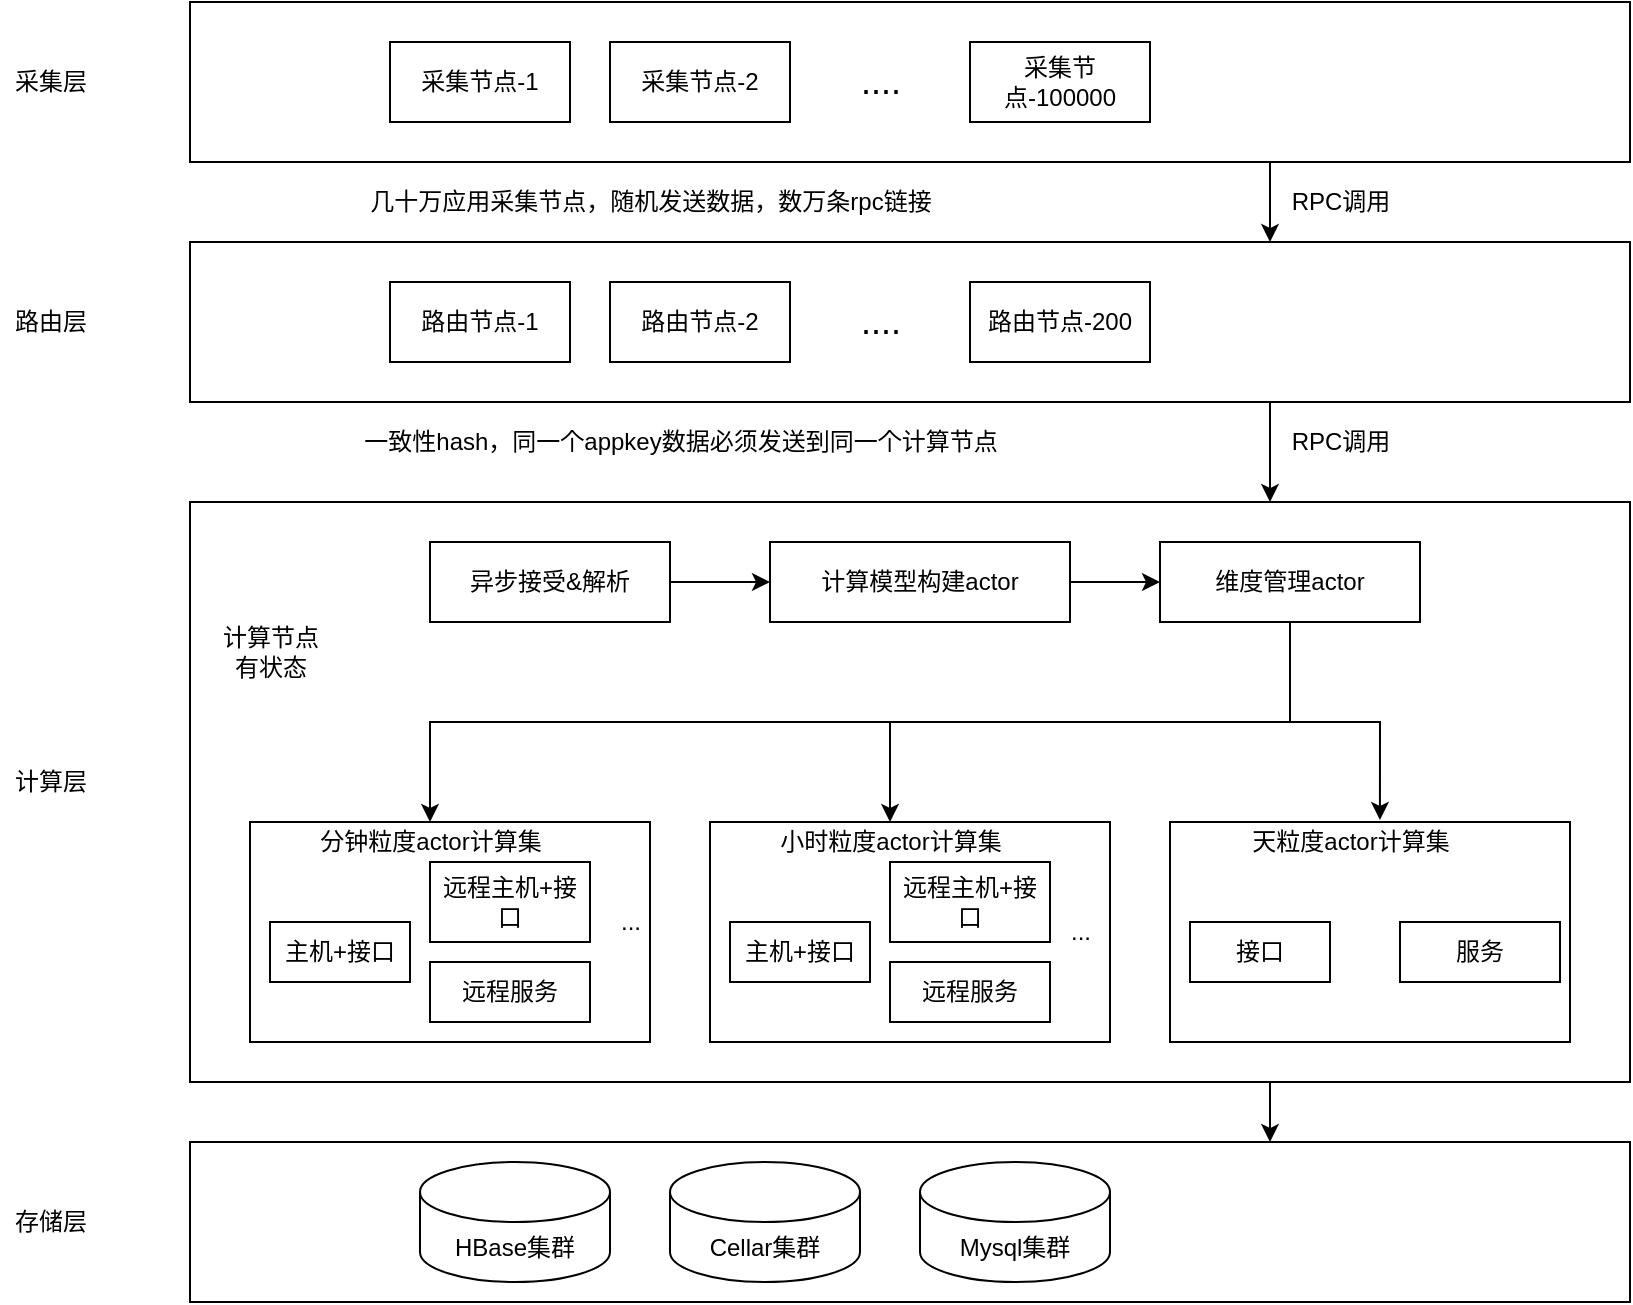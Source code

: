 <mxfile version="13.10.0" type="embed" pages="2">
    <diagram id="3An-12R-vcHjeYbKUcpQ" name="美团octo万亿级数据中心计算引擎">
        <mxGraphModel dx="898" dy="680" grid="1" gridSize="10" guides="1" tooltips="1" connect="1" arrows="1" fold="1" page="1" pageScale="1" pageWidth="850" pageHeight="1100" math="0" shadow="0">
            <root>
                <mxCell id="0"/>
                <mxCell id="1" parent="0"/>
                <mxCell id="46" style="edgeStyle=orthogonalEdgeStyle;rounded=0;orthogonalLoop=1;jettySize=auto;html=1;exitX=0.75;exitY=1;exitDx=0;exitDy=0;entryX=0.75;entryY=0;entryDx=0;entryDy=0;" edge="1" parent="1" source="2" target="8">
                    <mxGeometry relative="1" as="geometry"/>
                </mxCell>
                <mxCell id="2" value="" style="rounded=0;whiteSpace=wrap;html=1;" vertex="1" parent="1">
                    <mxGeometry x="120" y="170" width="720" height="80" as="geometry"/>
                </mxCell>
                <mxCell id="3" value="采集节点-1" style="rounded=0;whiteSpace=wrap;html=1;fillColor=#ffffff;" vertex="1" parent="1">
                    <mxGeometry x="220" y="190" width="90" height="40" as="geometry"/>
                </mxCell>
                <mxCell id="4" value="采集节点-2" style="rounded=0;whiteSpace=wrap;html=1;fillColor=#ffffff;" vertex="1" parent="1">
                    <mxGeometry x="330" y="190" width="90" height="40" as="geometry"/>
                </mxCell>
                <mxCell id="5" value="采集节点-100000" style="rounded=0;whiteSpace=wrap;html=1;fillColor=#ffffff;" vertex="1" parent="1">
                    <mxGeometry x="510" y="190" width="90" height="40" as="geometry"/>
                </mxCell>
                <mxCell id="6" value="&lt;span style=&quot;font-size: 18px&quot;&gt;....&lt;/span&gt;" style="text;html=1;align=center;verticalAlign=middle;resizable=0;points=[];autosize=1;" vertex="1" parent="1">
                    <mxGeometry x="445" y="200" width="40" height="20" as="geometry"/>
                </mxCell>
                <mxCell id="47" style="edgeStyle=orthogonalEdgeStyle;rounded=0;orthogonalLoop=1;jettySize=auto;html=1;exitX=0.75;exitY=1;exitDx=0;exitDy=0;entryX=0.75;entryY=0;entryDx=0;entryDy=0;" edge="1" parent="1" source="8" target="44">
                    <mxGeometry relative="1" as="geometry"/>
                </mxCell>
                <mxCell id="8" value="" style="rounded=0;whiteSpace=wrap;html=1;" vertex="1" parent="1">
                    <mxGeometry x="120" y="290" width="720" height="80" as="geometry"/>
                </mxCell>
                <mxCell id="9" value="一致性hash，同一个appkey数据必须发送到同一个计算节点" style="text;html=1;align=center;verticalAlign=middle;resizable=0;points=[];autosize=1;" vertex="1" parent="1">
                    <mxGeometry x="200" y="380" width="330" height="20" as="geometry"/>
                </mxCell>
                <mxCell id="10" value="路由节点-1" style="rounded=0;whiteSpace=wrap;html=1;fillColor=#ffffff;" vertex="1" parent="1">
                    <mxGeometry x="220" y="310" width="90" height="40" as="geometry"/>
                </mxCell>
                <mxCell id="11" value="路由节点-2" style="rounded=0;whiteSpace=wrap;html=1;fillColor=#ffffff;" vertex="1" parent="1">
                    <mxGeometry x="330" y="310" width="90" height="40" as="geometry"/>
                </mxCell>
                <mxCell id="12" value="路由节点-200" style="rounded=0;whiteSpace=wrap;html=1;fillColor=#ffffff;" vertex="1" parent="1">
                    <mxGeometry x="510" y="310" width="90" height="40" as="geometry"/>
                </mxCell>
                <mxCell id="13" value="&lt;span style=&quot;font-size: 18px&quot;&gt;....&lt;/span&gt;" style="text;html=1;align=center;verticalAlign=middle;resizable=0;points=[];autosize=1;" vertex="1" parent="1">
                    <mxGeometry x="445" y="320" width="40" height="20" as="geometry"/>
                </mxCell>
                <mxCell id="14" value="几十万应用采集节点，随机发送数据，数万条rpc链接" style="text;html=1;align=center;verticalAlign=middle;resizable=0;points=[];autosize=1;" vertex="1" parent="1">
                    <mxGeometry x="200" y="260" width="300" height="20" as="geometry"/>
                </mxCell>
                <mxCell id="36" style="edgeStyle=orthogonalEdgeStyle;rounded=0;orthogonalLoop=1;jettySize=auto;html=1;exitX=1;exitY=0.5;exitDx=0;exitDy=0;entryX=0;entryY=0.5;entryDx=0;entryDy=0;" edge="1" parent="1" source="15" target="16">
                    <mxGeometry relative="1" as="geometry"/>
                </mxCell>
                <mxCell id="15" value="异步接受&amp;amp;解析" style="rounded=0;whiteSpace=wrap;html=1;fillColor=#ffffff;" vertex="1" parent="1">
                    <mxGeometry x="240" y="440" width="120" height="40" as="geometry"/>
                </mxCell>
                <mxCell id="37" style="edgeStyle=orthogonalEdgeStyle;rounded=0;orthogonalLoop=1;jettySize=auto;html=1;exitX=1;exitY=0.5;exitDx=0;exitDy=0;entryX=0;entryY=0.5;entryDx=0;entryDy=0;" edge="1" parent="1" source="16" target="17">
                    <mxGeometry relative="1" as="geometry"/>
                </mxCell>
                <mxCell id="16" value="计算模型构建actor" style="rounded=0;whiteSpace=wrap;html=1;fillColor=#ffffff;" vertex="1" parent="1">
                    <mxGeometry x="410" y="440" width="150" height="40" as="geometry"/>
                </mxCell>
                <mxCell id="38" style="edgeStyle=orthogonalEdgeStyle;rounded=0;orthogonalLoop=1;jettySize=auto;html=1;exitX=0.5;exitY=1;exitDx=0;exitDy=0;" edge="1" parent="1" source="17" target="19">
                    <mxGeometry relative="1" as="geometry"/>
                </mxCell>
                <mxCell id="39" style="edgeStyle=orthogonalEdgeStyle;rounded=0;orthogonalLoop=1;jettySize=auto;html=1;exitX=0.5;exitY=1;exitDx=0;exitDy=0;" edge="1" parent="1" source="17" target="25">
                    <mxGeometry relative="1" as="geometry"/>
                </mxCell>
                <mxCell id="40" style="edgeStyle=orthogonalEdgeStyle;rounded=0;orthogonalLoop=1;jettySize=auto;html=1;exitX=0.5;exitY=1;exitDx=0;exitDy=0;entryX=0.636;entryY=-0.05;entryDx=0;entryDy=0;entryPerimeter=0;" edge="1" parent="1" source="17" target="31">
                    <mxGeometry relative="1" as="geometry"/>
                </mxCell>
                <mxCell id="17" value="维度管理actor" style="rounded=0;whiteSpace=wrap;html=1;fillColor=#ffffff;" vertex="1" parent="1">
                    <mxGeometry x="605" y="440" width="130" height="40" as="geometry"/>
                </mxCell>
                <mxCell id="18" value="" style="rounded=0;whiteSpace=wrap;html=1;fillColor=#ffffff;" vertex="1" parent="1">
                    <mxGeometry x="150" y="580" width="200" height="110" as="geometry"/>
                </mxCell>
                <mxCell id="19" value="分钟粒度actor计算集" style="text;html=1;align=center;verticalAlign=middle;resizable=0;points=[];autosize=1;" vertex="1" parent="1">
                    <mxGeometry x="175" y="580" width="130" height="20" as="geometry"/>
                </mxCell>
                <mxCell id="20" value="主机+接口" style="rounded=0;whiteSpace=wrap;html=1;fillColor=#ffffff;" vertex="1" parent="1">
                    <mxGeometry x="160" y="630" width="70" height="30" as="geometry"/>
                </mxCell>
                <mxCell id="21" value="远程主机+接口" style="rounded=0;whiteSpace=wrap;html=1;fillColor=#ffffff;" vertex="1" parent="1">
                    <mxGeometry x="240" y="600" width="80" height="40" as="geometry"/>
                </mxCell>
                <mxCell id="22" value="远程服务" style="rounded=0;whiteSpace=wrap;html=1;fillColor=#ffffff;" vertex="1" parent="1">
                    <mxGeometry x="240" y="650" width="80" height="30" as="geometry"/>
                </mxCell>
                <mxCell id="23" value="..." style="text;html=1;align=center;verticalAlign=middle;resizable=0;points=[];autosize=1;" vertex="1" parent="1">
                    <mxGeometry x="325" y="620" width="30" height="20" as="geometry"/>
                </mxCell>
                <mxCell id="24" value="" style="rounded=0;whiteSpace=wrap;html=1;fillColor=#ffffff;" vertex="1" parent="1">
                    <mxGeometry x="380" y="580" width="200" height="110" as="geometry"/>
                </mxCell>
                <mxCell id="25" value="小时粒度actor计算集" style="text;html=1;align=center;verticalAlign=middle;resizable=0;points=[];autosize=1;" vertex="1" parent="1">
                    <mxGeometry x="405" y="580" width="130" height="20" as="geometry"/>
                </mxCell>
                <mxCell id="26" value="主机+接口" style="rounded=0;whiteSpace=wrap;html=1;fillColor=#ffffff;" vertex="1" parent="1">
                    <mxGeometry x="390" y="630" width="70" height="30" as="geometry"/>
                </mxCell>
                <mxCell id="27" value="远程主机+接口" style="rounded=0;whiteSpace=wrap;html=1;fillColor=#ffffff;" vertex="1" parent="1">
                    <mxGeometry x="470" y="600" width="80" height="40" as="geometry"/>
                </mxCell>
                <mxCell id="28" value="远程服务" style="rounded=0;whiteSpace=wrap;html=1;fillColor=#ffffff;" vertex="1" parent="1">
                    <mxGeometry x="470" y="650" width="80" height="30" as="geometry"/>
                </mxCell>
                <mxCell id="29" value="..." style="text;html=1;align=center;verticalAlign=middle;resizable=0;points=[];autosize=1;" vertex="1" parent="1">
                    <mxGeometry x="550" y="625" width="30" height="20" as="geometry"/>
                </mxCell>
                <mxCell id="30" value="" style="rounded=0;whiteSpace=wrap;html=1;fillColor=#ffffff;" vertex="1" parent="1">
                    <mxGeometry x="610" y="580" width="200" height="110" as="geometry"/>
                </mxCell>
                <mxCell id="31" value="天粒度actor计算集" style="text;html=1;align=center;verticalAlign=middle;resizable=0;points=[];autosize=1;" vertex="1" parent="1">
                    <mxGeometry x="645" y="580" width="110" height="20" as="geometry"/>
                </mxCell>
                <mxCell id="32" value="接口" style="rounded=0;whiteSpace=wrap;html=1;fillColor=#ffffff;" vertex="1" parent="1">
                    <mxGeometry x="620" y="630" width="70" height="30" as="geometry"/>
                </mxCell>
                <mxCell id="34" value="服务" style="rounded=0;whiteSpace=wrap;html=1;fillColor=#ffffff;" vertex="1" parent="1">
                    <mxGeometry x="725" y="630" width="80" height="30" as="geometry"/>
                </mxCell>
                <mxCell id="41" value="HBase集群" style="shape=cylinder3;whiteSpace=wrap;html=1;boundedLbl=1;backgroundOutline=1;size=15;fillColor=#ffffff;" vertex="1" parent="1">
                    <mxGeometry x="235" y="750" width="95" height="60" as="geometry"/>
                </mxCell>
                <mxCell id="42" value="Cellar集群" style="shape=cylinder3;whiteSpace=wrap;html=1;boundedLbl=1;backgroundOutline=1;size=15;fillColor=#ffffff;" vertex="1" parent="1">
                    <mxGeometry x="360" y="750" width="95" height="60" as="geometry"/>
                </mxCell>
                <mxCell id="43" value="Mysql集群" style="shape=cylinder3;whiteSpace=wrap;html=1;boundedLbl=1;backgroundOutline=1;size=15;fillColor=#ffffff;" vertex="1" parent="1">
                    <mxGeometry x="485" y="750" width="95" height="60" as="geometry"/>
                </mxCell>
                <mxCell id="51" style="edgeStyle=orthogonalEdgeStyle;rounded=0;orthogonalLoop=1;jettySize=auto;html=1;exitX=0.75;exitY=1;exitDx=0;exitDy=0;entryX=0.75;entryY=0;entryDx=0;entryDy=0;" edge="1" parent="1" source="44" target="45">
                    <mxGeometry relative="1" as="geometry"/>
                </mxCell>
                <mxCell id="44" value="" style="rounded=0;whiteSpace=wrap;html=1;fillColor=none;" vertex="1" parent="1">
                    <mxGeometry x="120" y="420" width="720" height="290" as="geometry"/>
                </mxCell>
                <mxCell id="45" value="" style="rounded=0;whiteSpace=wrap;html=1;fillColor=none;" vertex="1" parent="1">
                    <mxGeometry x="120" y="740" width="720" height="80" as="geometry"/>
                </mxCell>
                <mxCell id="48" value="RPC调用" style="text;html=1;align=center;verticalAlign=middle;resizable=0;points=[];autosize=1;" vertex="1" parent="1">
                    <mxGeometry x="665" y="260" width="60" height="20" as="geometry"/>
                </mxCell>
                <mxCell id="49" value="RPC调用" style="text;html=1;align=center;verticalAlign=middle;resizable=0;points=[];autosize=1;" vertex="1" parent="1">
                    <mxGeometry x="665" y="380" width="60" height="20" as="geometry"/>
                </mxCell>
                <mxCell id="52" value="存储层" style="text;html=1;align=center;verticalAlign=middle;resizable=0;points=[];autosize=1;" vertex="1" parent="1">
                    <mxGeometry x="25" y="770" width="50" height="20" as="geometry"/>
                </mxCell>
                <mxCell id="53" value="计算层" style="text;html=1;align=center;verticalAlign=middle;resizable=0;points=[];autosize=1;" vertex="1" parent="1">
                    <mxGeometry x="25" y="550" width="50" height="20" as="geometry"/>
                </mxCell>
                <mxCell id="54" value="路由层" style="text;html=1;align=center;verticalAlign=middle;resizable=0;points=[];autosize=1;" vertex="1" parent="1">
                    <mxGeometry x="25" y="320" width="50" height="20" as="geometry"/>
                </mxCell>
                <mxCell id="55" value="采集层" style="text;html=1;align=center;verticalAlign=middle;resizable=0;points=[];autosize=1;" vertex="1" parent="1">
                    <mxGeometry x="25" y="200" width="50" height="20" as="geometry"/>
                </mxCell>
                <mxCell id="56" value="计算节点&lt;br&gt;有状态" style="text;html=1;align=center;verticalAlign=middle;resizable=0;points=[];autosize=1;" vertex="1" parent="1">
                    <mxGeometry x="130" y="480" width="60" height="30" as="geometry"/>
                </mxCell>
            </root>
        </mxGraphModel>
    </diagram>
    <diagram id="yPdCcMtzugV6ZgscYUkI" name="数据流汇总">
        <mxGraphModel dx="898" dy="680" grid="1" gridSize="10" guides="1" tooltips="1" connect="1" arrows="1" fold="1" page="1" pageScale="1" pageWidth="850" pageHeight="1100" math="0" shadow="0">
            <root>
                <mxCell id="hsnsQ7sLJtvx2Zg388qv-0"/>
                <mxCell id="hsnsQ7sLJtvx2Zg388qv-1" parent="hsnsQ7sLJtvx2Zg388qv-0"/>
                <mxCell id="ehFJxMDNpgQIAw868Mmo-28" style="edgeStyle=orthogonalEdgeStyle;rounded=0;orthogonalLoop=1;jettySize=auto;html=1;exitX=0.5;exitY=1;exitDx=0;exitDy=0;entryX=0.5;entryY=0;entryDx=0;entryDy=0;fillColor=#dae8fc;strokeColor=#6c8ebf;strokeWidth=3;" edge="1" parent="hsnsQ7sLJtvx2Zg388qv-1" source="ehFJxMDNpgQIAw868Mmo-0" target="ehFJxMDNpgQIAw868Mmo-1">
                    <mxGeometry relative="1" as="geometry"/>
                </mxCell>
                <mxCell id="ehFJxMDNpgQIAw868Mmo-0" value="TOPIC&lt;br&gt;采集原始数据" style="rounded=0;whiteSpace=wrap;html=1;fillColor=#fff2cc;dashed=1;strokeWidth=3;strokeColor=#FF0000;" vertex="1" parent="hsnsQ7sLJtvx2Zg388qv-1">
                    <mxGeometry x="40" y="210" width="120" height="60" as="geometry"/>
                </mxCell>
                <mxCell id="ehFJxMDNpgQIAw868Mmo-29" style="edgeStyle=orthogonalEdgeStyle;rounded=0;orthogonalLoop=1;jettySize=auto;html=1;exitX=1;exitY=0.5;exitDx=0;exitDy=0;entryX=0;entryY=0.5;entryDx=0;entryDy=0;strokeWidth=3;fillColor=#f8cecc;strokeColor=#b85450;" edge="1" parent="hsnsQ7sLJtvx2Zg388qv-1" source="ehFJxMDNpgQIAw868Mmo-1" target="ehFJxMDNpgQIAw868Mmo-2">
                    <mxGeometry relative="1" as="geometry"/>
                </mxCell>
                <mxCell id="ehFJxMDNpgQIAw868Mmo-30" style="edgeStyle=orthogonalEdgeStyle;rounded=0;orthogonalLoop=1;jettySize=auto;html=1;exitX=1;exitY=0.5;exitDx=0;exitDy=0;entryX=0;entryY=0.5;entryDx=0;entryDy=0;strokeWidth=2;strokeColor=#FF9999;endSize=1;" edge="1" parent="hsnsQ7sLJtvx2Zg388qv-1" source="ehFJxMDNpgQIAw868Mmo-1" target="ehFJxMDNpgQIAw868Mmo-4">
                    <mxGeometry relative="1" as="geometry"/>
                </mxCell>
                <mxCell id="ehFJxMDNpgQIAw868Mmo-1" value="解析构建&lt;br&gt;触发散列" style="rounded=0;whiteSpace=wrap;html=1;fillColor=#d5e8d4;dashed=1;strokeWidth=3;strokeColor=#FF0000;" vertex="1" parent="hsnsQ7sLJtvx2Zg388qv-1">
                    <mxGeometry x="40" y="310" width="120" height="60" as="geometry"/>
                </mxCell>
                <mxCell id="ehFJxMDNpgQIAw868Mmo-31" style="edgeStyle=orthogonalEdgeStyle;rounded=0;orthogonalLoop=1;jettySize=auto;html=1;exitX=0.5;exitY=1;exitDx=0;exitDy=0;entryX=0.5;entryY=0;entryDx=0;entryDy=0;endSize=1;strokeColor=#6c8ebf;strokeWidth=2;fillColor=#dae8fc;" edge="1" parent="hsnsQ7sLJtvx2Zg388qv-1" source="ehFJxMDNpgQIAw868Mmo-2" target="ehFJxMDNpgQIAw868Mmo-3">
                    <mxGeometry relative="1" as="geometry"/>
                </mxCell>
                <mxCell id="ehFJxMDNpgQIAw868Mmo-2" value="三级topic&lt;br&gt;主机+ip+远程服务" style="rounded=0;whiteSpace=wrap;html=1;fillColor=#fff2cc;dashed=1;strokeWidth=3;strokeColor=#FF0000;" vertex="1" parent="hsnsQ7sLJtvx2Zg388qv-1">
                    <mxGeometry x="240" y="140" width="120" height="60" as="geometry"/>
                </mxCell>
                <mxCell id="ehFJxMDNpgQIAw868Mmo-32" style="edgeStyle=orthogonalEdgeStyle;rounded=0;orthogonalLoop=1;jettySize=auto;html=1;exitX=1;exitY=0.5;exitDx=0;exitDy=0;entryX=0;entryY=0.5;entryDx=0;entryDy=0;endSize=1;strokeColor=#b85450;strokeWidth=4;fillColor=#f8cecc;" edge="1" parent="hsnsQ7sLJtvx2Zg388qv-1" source="ehFJxMDNpgQIAw868Mmo-3" target="ehFJxMDNpgQIAw868Mmo-6">
                    <mxGeometry relative="1" as="geometry"/>
                </mxCell>
                <mxCell id="ehFJxMDNpgQIAw868Mmo-33" style="edgeStyle=orthogonalEdgeStyle;rounded=0;orthogonalLoop=1;jettySize=auto;html=1;exitX=1;exitY=0.5;exitDx=0;exitDy=0;entryX=0;entryY=0.5;entryDx=0;entryDy=0;endSize=1;strokeColor=#FF9999;strokeWidth=2;" edge="1" parent="hsnsQ7sLJtvx2Zg388qv-1" source="ehFJxMDNpgQIAw868Mmo-3" target="ehFJxMDNpgQIAw868Mmo-7">
                    <mxGeometry relative="1" as="geometry"/>
                </mxCell>
                <mxCell id="ehFJxMDNpgQIAw868Mmo-3" value="主机+接口+远程服务&lt;br&gt;consumer" style="rounded=0;whiteSpace=wrap;html=1;fillColor=#d5e8d4;dashed=1;strokeWidth=3;strokeColor=#FF0000;" vertex="1" parent="hsnsQ7sLJtvx2Zg388qv-1">
                    <mxGeometry x="240" y="240" width="120" height="60" as="geometry"/>
                </mxCell>
                <mxCell id="ehFJxMDNpgQIAw868Mmo-37" style="edgeStyle=orthogonalEdgeStyle;rounded=0;orthogonalLoop=1;jettySize=auto;html=1;exitX=0.5;exitY=1;exitDx=0;exitDy=0;entryX=0.5;entryY=0;entryDx=0;entryDy=0;endSize=1;strokeColor=#6c8ebf;strokeWidth=2;fillColor=#dae8fc;" edge="1" parent="hsnsQ7sLJtvx2Zg388qv-1" source="ehFJxMDNpgQIAw868Mmo-4" target="ehFJxMDNpgQIAw868Mmo-5">
                    <mxGeometry relative="1" as="geometry"/>
                </mxCell>
                <mxCell id="ehFJxMDNpgQIAw868Mmo-4" value="三级topic&lt;br&gt;主机+远程服务+远程主机ip" style="rounded=0;whiteSpace=wrap;html=1;dashed=1;strokeWidth=3;strokeColor=#FF0000;fillColor=#FFFFCC;" vertex="1" parent="hsnsQ7sLJtvx2Zg388qv-1">
                    <mxGeometry x="240" y="320" width="120" height="60" as="geometry"/>
                </mxCell>
                <mxCell id="ehFJxMDNpgQIAw868Mmo-36" style="edgeStyle=orthogonalEdgeStyle;rounded=0;orthogonalLoop=1;jettySize=auto;html=1;exitX=1;exitY=0.5;exitDx=0;exitDy=0;entryX=0;entryY=0.5;entryDx=0;entryDy=0;endSize=1;strokeColor=#b85450;strokeWidth=2;fillColor=#f8cecc;" edge="1" parent="hsnsQ7sLJtvx2Zg388qv-1" source="ehFJxMDNpgQIAw868Mmo-5" target="ehFJxMDNpgQIAw868Mmo-9">
                    <mxGeometry relative="1" as="geometry"/>
                </mxCell>
                <mxCell id="ehFJxMDNpgQIAw868Mmo-38" style="edgeStyle=orthogonalEdgeStyle;rounded=0;orthogonalLoop=1;jettySize=auto;html=1;exitX=1;exitY=0.5;exitDx=0;exitDy=0;entryX=0;entryY=0.5;entryDx=0;entryDy=0;endSize=1;strokeColor=#b85450;strokeWidth=2;fillColor=#f8cecc;" edge="1" parent="hsnsQ7sLJtvx2Zg388qv-1" source="ehFJxMDNpgQIAw868Mmo-5" target="ehFJxMDNpgQIAw868Mmo-10">
                    <mxGeometry relative="1" as="geometry"/>
                </mxCell>
                <mxCell id="ehFJxMDNpgQIAw868Mmo-5" value="主机+远程服务+远程主机ip&lt;br&gt;consumer" style="rounded=0;whiteSpace=wrap;html=1;dashed=1;strokeWidth=3;strokeColor=#FF0000;fillColor=#CCFFFF;" vertex="1" parent="hsnsQ7sLJtvx2Zg388qv-1">
                    <mxGeometry x="240" y="420" width="120" height="60" as="geometry"/>
                </mxCell>
                <mxCell id="ehFJxMDNpgQIAw868Mmo-34" style="edgeStyle=orthogonalEdgeStyle;rounded=0;orthogonalLoop=1;jettySize=auto;html=1;exitX=1;exitY=0.5;exitDx=0;exitDy=0;entryX=0;entryY=0.5;entryDx=0;entryDy=0;endSize=1;strokeColor=#6c8ebf;strokeWidth=2;fillColor=#dae8fc;" edge="1" parent="hsnsQ7sLJtvx2Zg388qv-1" source="ehFJxMDNpgQIAw868Mmo-6" target="ehFJxMDNpgQIAw868Mmo-11">
                    <mxGeometry relative="1" as="geometry"/>
                </mxCell>
                <mxCell id="ehFJxMDNpgQIAw868Mmo-6" value="二级topic&lt;br&gt;主机+接口" style="rounded=0;whiteSpace=wrap;html=1;fillColor=#fff2cc;dashed=1;strokeWidth=3;strokeColor=#FF0000;" vertex="1" parent="hsnsQ7sLJtvx2Zg388qv-1">
                    <mxGeometry x="420" y="140" width="120" height="60" as="geometry"/>
                </mxCell>
                <mxCell id="ehFJxMDNpgQIAw868Mmo-35" style="edgeStyle=orthogonalEdgeStyle;rounded=0;orthogonalLoop=1;jettySize=auto;html=1;exitX=1;exitY=0.5;exitDx=0;exitDy=0;entryX=0;entryY=0.5;entryDx=0;entryDy=0;endSize=1;strokeColor=#6c8ebf;strokeWidth=2;fillColor=#dae8fc;" edge="1" parent="hsnsQ7sLJtvx2Zg388qv-1" source="ehFJxMDNpgQIAw868Mmo-7" target="ehFJxMDNpgQIAw868Mmo-12">
                    <mxGeometry relative="1" as="geometry"/>
                </mxCell>
                <mxCell id="ehFJxMDNpgQIAw868Mmo-7" value="二级topic&lt;br&gt;远程服务+接口" style="rounded=0;whiteSpace=wrap;html=1;dashed=1;strokeWidth=3;strokeColor=#FF0000;fillColor=#FFFFCC;" vertex="1" parent="hsnsQ7sLJtvx2Zg388qv-1">
                    <mxGeometry x="420" y="240" width="120" height="60" as="geometry"/>
                </mxCell>
                <mxCell id="ehFJxMDNpgQIAw868Mmo-8" value="二级topic&lt;br&gt;远程主机+主机ip" style="rounded=0;whiteSpace=wrap;html=1;dashed=1;strokeWidth=3;strokeColor=#FF0000;fillColor=#FFFFCC;" vertex="1" parent="hsnsQ7sLJtvx2Zg388qv-1">
                    <mxGeometry x="420" y="320" width="120" height="60" as="geometry"/>
                </mxCell>
                <mxCell id="ehFJxMDNpgQIAw868Mmo-39" style="edgeStyle=orthogonalEdgeStyle;rounded=0;orthogonalLoop=1;jettySize=auto;html=1;exitX=1;exitY=0.5;exitDx=0;exitDy=0;entryX=0;entryY=0.5;entryDx=0;entryDy=0;endSize=1;strokeColor=#6c8ebf;strokeWidth=2;fillColor=#dae8fc;" edge="1" parent="hsnsQ7sLJtvx2Zg388qv-1" source="ehFJxMDNpgQIAw868Mmo-9" target="ehFJxMDNpgQIAw868Mmo-14">
                    <mxGeometry relative="1" as="geometry"/>
                </mxCell>
                <mxCell id="ehFJxMDNpgQIAw868Mmo-9" value="二级topic&lt;br&gt;远程服务+远程主机ip" style="rounded=0;whiteSpace=wrap;html=1;dashed=1;strokeWidth=3;strokeColor=#FF0000;fillColor=#FFFFCC;" vertex="1" parent="hsnsQ7sLJtvx2Zg388qv-1">
                    <mxGeometry x="420" y="420" width="120" height="60" as="geometry"/>
                </mxCell>
                <mxCell id="ehFJxMDNpgQIAw868Mmo-40" style="edgeStyle=orthogonalEdgeStyle;rounded=0;orthogonalLoop=1;jettySize=auto;html=1;exitX=1;exitY=0.5;exitDx=0;exitDy=0;entryX=0;entryY=0.5;entryDx=0;entryDy=0;endSize=1;strokeColor=#6c8ebf;strokeWidth=2;fillColor=#dae8fc;" edge="1" parent="hsnsQ7sLJtvx2Zg388qv-1" source="ehFJxMDNpgQIAw868Mmo-10" target="ehFJxMDNpgQIAw868Mmo-15">
                    <mxGeometry relative="1" as="geometry"/>
                </mxCell>
                <mxCell id="ehFJxMDNpgQIAw868Mmo-10" value="二级topic&lt;br&gt;远程服务+主机" style="rounded=0;whiteSpace=wrap;html=1;dashed=1;strokeWidth=3;strokeColor=#FF0000;fillColor=#FFFFCC;" vertex="1" parent="hsnsQ7sLJtvx2Zg388qv-1">
                    <mxGeometry x="420" y="520" width="120" height="60" as="geometry"/>
                </mxCell>
                <mxCell id="ehFJxMDNpgQIAw868Mmo-47" style="edgeStyle=orthogonalEdgeStyle;rounded=0;orthogonalLoop=1;jettySize=auto;html=1;exitX=1;exitY=0.5;exitDx=0;exitDy=0;entryX=0;entryY=0.5;entryDx=0;entryDy=0;endSize=1;strokeColor=#b85450;strokeWidth=2;fillColor=#f8cecc;" edge="1" parent="hsnsQ7sLJtvx2Zg388qv-1" source="ehFJxMDNpgQIAw868Mmo-11" target="ehFJxMDNpgQIAw868Mmo-16">
                    <mxGeometry relative="1" as="geometry"/>
                </mxCell>
                <mxCell id="ehFJxMDNpgQIAw868Mmo-48" style="edgeStyle=orthogonalEdgeStyle;rounded=0;orthogonalLoop=1;jettySize=auto;html=1;exitX=1;exitY=0.5;exitDx=0;exitDy=0;entryX=0;entryY=0.5;entryDx=0;entryDy=0;endSize=1;strokeColor=#b85450;strokeWidth=2;fillColor=#f8cecc;" edge="1" parent="hsnsQ7sLJtvx2Zg388qv-1" source="ehFJxMDNpgQIAw868Mmo-11" target="ehFJxMDNpgQIAw868Mmo-17">
                    <mxGeometry relative="1" as="geometry"/>
                </mxCell>
                <mxCell id="ehFJxMDNpgQIAw868Mmo-11" value="主机+接口&lt;br&gt;consumer" style="rounded=0;whiteSpace=wrap;html=1;fillColor=#d5e8d4;dashed=1;strokeWidth=3;strokeColor=#FF0000;" vertex="1" parent="hsnsQ7sLJtvx2Zg388qv-1">
                    <mxGeometry x="590" y="140" width="120" height="60" as="geometry"/>
                </mxCell>
                <mxCell id="ehFJxMDNpgQIAw868Mmo-53" style="edgeStyle=orthogonalEdgeStyle;rounded=0;orthogonalLoop=1;jettySize=auto;html=1;exitX=1;exitY=0.5;exitDx=0;exitDy=0;entryX=0;entryY=0.5;entryDx=0;entryDy=0;endSize=1;strokeColor=#b85450;strokeWidth=2;fillColor=#f8cecc;" edge="1" parent="hsnsQ7sLJtvx2Zg388qv-1" source="ehFJxMDNpgQIAw868Mmo-12" target="ehFJxMDNpgQIAw868Mmo-18">
                    <mxGeometry relative="1" as="geometry"/>
                </mxCell>
                <mxCell id="ehFJxMDNpgQIAw868Mmo-54" style="edgeStyle=orthogonalEdgeStyle;rounded=0;orthogonalLoop=1;jettySize=auto;html=1;exitX=1;exitY=0.5;exitDx=0;exitDy=0;entryX=0;entryY=0.5;entryDx=0;entryDy=0;endSize=1;strokeColor=#b85450;strokeWidth=2;fillColor=#f8cecc;" edge="1" parent="hsnsQ7sLJtvx2Zg388qv-1" source="ehFJxMDNpgQIAw868Mmo-12" target="ehFJxMDNpgQIAw868Mmo-19">
                    <mxGeometry relative="1" as="geometry"/>
                </mxCell>
                <mxCell id="ehFJxMDNpgQIAw868Mmo-12" value="远程服务+接口&lt;br&gt;consumer" style="rounded=0;whiteSpace=wrap;html=1;dashed=1;strokeWidth=3;strokeColor=#FF0000;fillColor=#CCFFFF;" vertex="1" parent="hsnsQ7sLJtvx2Zg388qv-1">
                    <mxGeometry x="590" y="230" width="120" height="60" as="geometry"/>
                </mxCell>
                <mxCell id="ehFJxMDNpgQIAw868Mmo-13" value="远程服务+接口&lt;br&gt;consumer" style="rounded=0;whiteSpace=wrap;html=1;dashed=1;strokeWidth=3;strokeColor=#FF0000;fillColor=#CCFFFF;" vertex="1" parent="hsnsQ7sLJtvx2Zg388qv-1">
                    <mxGeometry x="590" y="320" width="120" height="60" as="geometry"/>
                </mxCell>
                <mxCell id="ehFJxMDNpgQIAw868Mmo-51" style="edgeStyle=orthogonalEdgeStyle;rounded=0;orthogonalLoop=1;jettySize=auto;html=1;exitX=1;exitY=0.5;exitDx=0;exitDy=0;entryX=0;entryY=0.5;entryDx=0;entryDy=0;endSize=1;strokeColor=#b85450;strokeWidth=2;fillColor=#f8cecc;" edge="1" parent="hsnsQ7sLJtvx2Zg388qv-1" source="ehFJxMDNpgQIAw868Mmo-14" target="ehFJxMDNpgQIAw868Mmo-20">
                    <mxGeometry relative="1" as="geometry"/>
                </mxCell>
                <mxCell id="ehFJxMDNpgQIAw868Mmo-14" value="远程服务+接口&lt;br&gt;consumer" style="rounded=0;whiteSpace=wrap;html=1;dashed=1;strokeWidth=3;strokeColor=#FF0000;fillColor=#CCFFFF;" vertex="1" parent="hsnsQ7sLJtvx2Zg388qv-1">
                    <mxGeometry x="590" y="420" width="120" height="60" as="geometry"/>
                </mxCell>
                <mxCell id="ehFJxMDNpgQIAw868Mmo-52" style="edgeStyle=orthogonalEdgeStyle;rounded=0;orthogonalLoop=1;jettySize=auto;html=1;exitX=1;exitY=0.5;exitDx=0;exitDy=0;entryX=0;entryY=0.5;entryDx=0;entryDy=0;endSize=1;strokeColor=#b85450;strokeWidth=2;fillColor=#f8cecc;" edge="1" parent="hsnsQ7sLJtvx2Zg388qv-1" source="ehFJxMDNpgQIAw868Mmo-15" target="ehFJxMDNpgQIAw868Mmo-21">
                    <mxGeometry relative="1" as="geometry"/>
                </mxCell>
                <mxCell id="ehFJxMDNpgQIAw868Mmo-15" value="远程服务+接口&lt;br&gt;consumer" style="rounded=0;whiteSpace=wrap;html=1;dashed=1;strokeWidth=3;strokeColor=#FF0000;fillColor=#CCFFFF;" vertex="1" parent="hsnsQ7sLJtvx2Zg388qv-1">
                    <mxGeometry x="590" y="520" width="120" height="60" as="geometry"/>
                </mxCell>
                <mxCell id="ehFJxMDNpgQIAw868Mmo-41" style="edgeStyle=orthogonalEdgeStyle;rounded=0;orthogonalLoop=1;jettySize=auto;html=1;exitX=1;exitY=0.5;exitDx=0;exitDy=0;endSize=1;strokeColor=#6c8ebf;strokeWidth=2;fillColor=#dae8fc;" edge="1" parent="hsnsQ7sLJtvx2Zg388qv-1" source="ehFJxMDNpgQIAw868Mmo-16" target="ehFJxMDNpgQIAw868Mmo-22">
                    <mxGeometry relative="1" as="geometry"/>
                </mxCell>
                <mxCell id="ehFJxMDNpgQIAw868Mmo-16" value="一级topic&lt;br&gt;主机" style="rounded=0;whiteSpace=wrap;html=1;fillColor=#fff2cc;dashed=1;strokeWidth=3;strokeColor=#FF0000;" vertex="1" parent="hsnsQ7sLJtvx2Zg388qv-1">
                    <mxGeometry x="760" y="90" width="120" height="60" as="geometry"/>
                </mxCell>
                <mxCell id="ehFJxMDNpgQIAw868Mmo-42" style="edgeStyle=orthogonalEdgeStyle;rounded=0;orthogonalLoop=1;jettySize=auto;html=1;exitX=1;exitY=0.5;exitDx=0;exitDy=0;entryX=0;entryY=0.5;entryDx=0;entryDy=0;endSize=1;strokeColor=#6c8ebf;strokeWidth=2;fillColor=#dae8fc;" edge="1" parent="hsnsQ7sLJtvx2Zg388qv-1" source="ehFJxMDNpgQIAw868Mmo-17" target="ehFJxMDNpgQIAw868Mmo-23">
                    <mxGeometry relative="1" as="geometry"/>
                </mxCell>
                <mxCell id="ehFJxMDNpgQIAw868Mmo-17" value="一级topic&lt;br&gt;接口" style="rounded=0;whiteSpace=wrap;html=1;dashed=1;strokeWidth=3;strokeColor=#FF0000;fillColor=#FFFFCC;" vertex="1" parent="hsnsQ7sLJtvx2Zg388qv-1">
                    <mxGeometry x="760" y="180" width="120" height="60" as="geometry"/>
                </mxCell>
                <mxCell id="ehFJxMDNpgQIAw868Mmo-43" style="edgeStyle=orthogonalEdgeStyle;rounded=0;orthogonalLoop=1;jettySize=auto;html=1;exitX=1;exitY=0.5;exitDx=0;exitDy=0;entryX=0;entryY=0.5;entryDx=0;entryDy=0;endSize=1;strokeColor=#6c8ebf;strokeWidth=2;fillColor=#dae8fc;" edge="1" parent="hsnsQ7sLJtvx2Zg388qv-1" source="ehFJxMDNpgQIAw868Mmo-18" target="ehFJxMDNpgQIAw868Mmo-24">
                    <mxGeometry relative="1" as="geometry"/>
                </mxCell>
                <mxCell id="ehFJxMDNpgQIAw868Mmo-18" value="一级topic&lt;br&gt;服务所有" style="rounded=0;whiteSpace=wrap;html=1;dashed=1;strokeWidth=3;strokeColor=#FF0000;fillColor=#FFFFCC;" vertex="1" parent="hsnsQ7sLJtvx2Zg388qv-1">
                    <mxGeometry x="760" y="270" width="120" height="60" as="geometry"/>
                </mxCell>
                <mxCell id="ehFJxMDNpgQIAw868Mmo-44" style="edgeStyle=orthogonalEdgeStyle;rounded=0;orthogonalLoop=1;jettySize=auto;html=1;exitX=1;exitY=0.5;exitDx=0;exitDy=0;entryX=0;entryY=0.5;entryDx=0;entryDy=0;endSize=1;strokeColor=#6c8ebf;strokeWidth=2;fillColor=#dae8fc;" edge="1" parent="hsnsQ7sLJtvx2Zg388qv-1" source="ehFJxMDNpgQIAw868Mmo-19" target="ehFJxMDNpgQIAw868Mmo-25">
                    <mxGeometry relative="1" as="geometry"/>
                </mxCell>
                <mxCell id="ehFJxMDNpgQIAw868Mmo-19" value="一级topic&lt;br&gt;天级别" style="rounded=0;whiteSpace=wrap;html=1;dashed=1;strokeWidth=3;strokeColor=#FF0000;fillColor=#FFFFCC;" vertex="1" parent="hsnsQ7sLJtvx2Zg388qv-1">
                    <mxGeometry x="760" y="370" width="120" height="60" as="geometry"/>
                </mxCell>
                <mxCell id="ehFJxMDNpgQIAw868Mmo-45" style="edgeStyle=orthogonalEdgeStyle;rounded=0;orthogonalLoop=1;jettySize=auto;html=1;exitX=1;exitY=0.5;exitDx=0;exitDy=0;entryX=0;entryY=0.5;entryDx=0;entryDy=0;endSize=1;strokeColor=#6c8ebf;strokeWidth=2;fillColor=#dae8fc;" edge="1" parent="hsnsQ7sLJtvx2Zg388qv-1" source="ehFJxMDNpgQIAw868Mmo-20" target="ehFJxMDNpgQIAw868Mmo-26">
                    <mxGeometry relative="1" as="geometry"/>
                </mxCell>
                <mxCell id="ehFJxMDNpgQIAw868Mmo-20" value="一级topic&lt;br&gt;远程主机" style="rounded=0;whiteSpace=wrap;html=1;dashed=1;strokeWidth=3;strokeColor=#FF0000;fillColor=#FFFFCC;" vertex="1" parent="hsnsQ7sLJtvx2Zg388qv-1">
                    <mxGeometry x="760" y="470" width="120" height="60" as="geometry"/>
                </mxCell>
                <mxCell id="ehFJxMDNpgQIAw868Mmo-46" style="edgeStyle=orthogonalEdgeStyle;rounded=0;orthogonalLoop=1;jettySize=auto;html=1;exitX=1;exitY=0.5;exitDx=0;exitDy=0;entryX=0;entryY=0.5;entryDx=0;entryDy=0;endSize=1;strokeColor=#6c8ebf;strokeWidth=2;fillColor=#dae8fc;" edge="1" parent="hsnsQ7sLJtvx2Zg388qv-1" source="ehFJxMDNpgQIAw868Mmo-21" target="ehFJxMDNpgQIAw868Mmo-27">
                    <mxGeometry relative="1" as="geometry"/>
                </mxCell>
                <mxCell id="ehFJxMDNpgQIAw868Mmo-21" value="一级topic&lt;br&gt;远程服务" style="rounded=0;whiteSpace=wrap;html=1;dashed=1;strokeWidth=3;strokeColor=#FF0000;fillColor=#FFFFCC;" vertex="1" parent="hsnsQ7sLJtvx2Zg388qv-1">
                    <mxGeometry x="760" y="570" width="120" height="60" as="geometry"/>
                </mxCell>
                <mxCell id="ehFJxMDNpgQIAw868Mmo-22" value="主机&lt;br&gt;consumer" style="rounded=0;whiteSpace=wrap;html=1;fillColor=#d5e8d4;dashed=1;strokeWidth=3;strokeColor=#FF0000;" vertex="1" parent="hsnsQ7sLJtvx2Zg388qv-1">
                    <mxGeometry x="940" y="90" width="120" height="60" as="geometry"/>
                </mxCell>
                <mxCell id="ehFJxMDNpgQIAw868Mmo-23" value="接口&lt;br&gt;consumer" style="rounded=0;whiteSpace=wrap;html=1;dashed=1;strokeWidth=3;strokeColor=#FF0000;fillColor=#CCFFFF;" vertex="1" parent="hsnsQ7sLJtvx2Zg388qv-1">
                    <mxGeometry x="940" y="180" width="120" height="60" as="geometry"/>
                </mxCell>
                <mxCell id="ehFJxMDNpgQIAw868Mmo-24" value="服务所有&lt;br&gt;consumer" style="rounded=0;whiteSpace=wrap;html=1;dashed=1;strokeWidth=3;strokeColor=#FF0000;fillColor=#CCFFFF;" vertex="1" parent="hsnsQ7sLJtvx2Zg388qv-1">
                    <mxGeometry x="940" y="270" width="120" height="60" as="geometry"/>
                </mxCell>
                <mxCell id="ehFJxMDNpgQIAw868Mmo-25" value="天级别&lt;br&gt;consumer" style="rounded=0;whiteSpace=wrap;html=1;dashed=1;strokeWidth=3;strokeColor=#FF0000;fillColor=#CCFFFF;" vertex="1" parent="hsnsQ7sLJtvx2Zg388qv-1">
                    <mxGeometry x="940" y="370" width="120" height="60" as="geometry"/>
                </mxCell>
                <mxCell id="ehFJxMDNpgQIAw868Mmo-26" value="远程主机&lt;br&gt;consumer" style="rounded=0;whiteSpace=wrap;html=1;dashed=1;strokeWidth=3;strokeColor=#FF0000;fillColor=#CCFFFF;" vertex="1" parent="hsnsQ7sLJtvx2Zg388qv-1">
                    <mxGeometry x="940" y="470" width="120" height="60" as="geometry"/>
                </mxCell>
                <mxCell id="ehFJxMDNpgQIAw868Mmo-27" value="远程服务&lt;br&gt;consumer" style="rounded=0;whiteSpace=wrap;html=1;dashed=1;strokeWidth=3;strokeColor=#FF0000;fillColor=#CCFFFF;" vertex="1" parent="hsnsQ7sLJtvx2Zg388qv-1">
                    <mxGeometry x="940" y="570" width="120" height="60" as="geometry"/>
                </mxCell>
                <mxCell id="ehFJxMDNpgQIAw868Mmo-55" value="" style="endArrow=none;dashed=1;html=1;strokeColor=#FF9999;strokeWidth=2;" edge="1" parent="hsnsQ7sLJtvx2Zg388qv-1">
                    <mxGeometry width="50" height="50" relative="1" as="geometry">
                        <mxPoint x="370" y="630" as="sourcePoint"/>
                        <mxPoint x="370" y="60" as="targetPoint"/>
                    </mxGeometry>
                </mxCell>
                <mxCell id="ehFJxMDNpgQIAw868Mmo-56" value="&lt;ul&gt;&lt;li&gt;数据散列，消除热点&lt;/li&gt;&lt;li&gt;提升聚和效率&lt;/li&gt;&lt;li&gt;分布式子计算，减少计算量&lt;/li&gt;&lt;/ul&gt;" style="text;html=1;align=left;verticalAlign=middle;resizable=0;points=[];autosize=1;" vertex="1" parent="hsnsQ7sLJtvx2Zg388qv-1">
                    <mxGeometry x="110" y="630" width="200" height="90" as="geometry"/>
                </mxCell>
                <mxCell id="ehFJxMDNpgQIAw868Mmo-57" value="" style="endArrow=none;dashed=1;html=1;strokeColor=#FF9999;strokeWidth=2;" edge="1" parent="hsnsQ7sLJtvx2Zg388qv-1">
                    <mxGeometry width="50" height="50" relative="1" as="geometry">
                        <mxPoint x="720" y="650" as="sourcePoint"/>
                        <mxPoint x="720" y="80" as="targetPoint"/>
                    </mxGeometry>
                </mxCell>
                <mxCell id="ehFJxMDNpgQIAw868Mmo-58" value="&lt;ul&gt;&lt;li&gt;指标计算、落地&lt;/li&gt;&lt;li&gt;二级散列，进一步压缩&lt;/li&gt;&lt;/ul&gt;" style="text;html=1;align=left;verticalAlign=middle;resizable=0;points=[];autosize=1;" vertex="1" parent="hsnsQ7sLJtvx2Zg388qv-1">
                    <mxGeometry x="370" y="660" width="180" height="70" as="geometry"/>
                </mxCell>
                <mxCell id="ehFJxMDNpgQIAw868Mmo-59" value="&lt;ul&gt;&lt;li&gt;指标落地&lt;/li&gt;&lt;li&gt;离线数据计算&lt;/li&gt;&lt;/ul&gt;" style="text;html=1;align=left;verticalAlign=middle;resizable=0;points=[];autosize=1;" vertex="1" parent="hsnsQ7sLJtvx2Zg388qv-1">
                    <mxGeometry x="780" y="660" width="130" height="70" as="geometry"/>
                </mxCell>
            </root>
        </mxGraphModel>
    </diagram>
</mxfile>